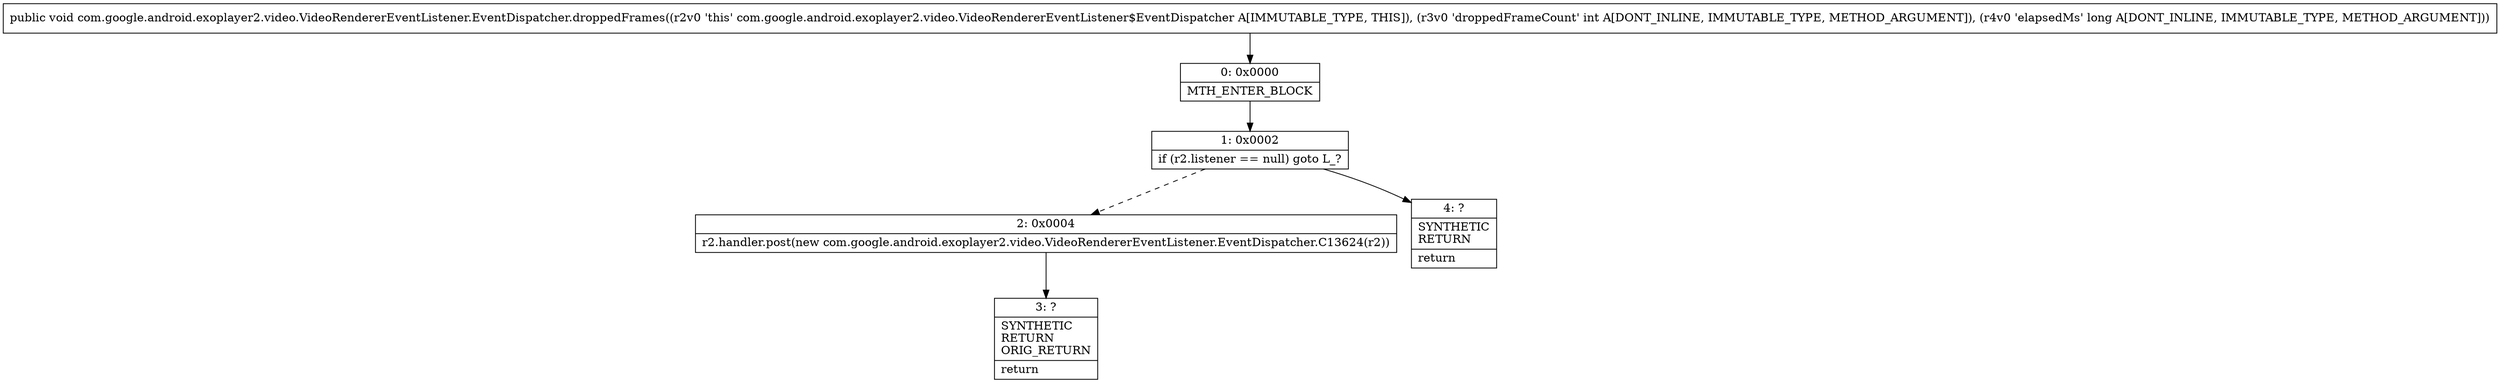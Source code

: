 digraph "CFG forcom.google.android.exoplayer2.video.VideoRendererEventListener.EventDispatcher.droppedFrames(IJ)V" {
Node_0 [shape=record,label="{0\:\ 0x0000|MTH_ENTER_BLOCK\l}"];
Node_1 [shape=record,label="{1\:\ 0x0002|if (r2.listener == null) goto L_?\l}"];
Node_2 [shape=record,label="{2\:\ 0x0004|r2.handler.post(new com.google.android.exoplayer2.video.VideoRendererEventListener.EventDispatcher.C13624(r2))\l}"];
Node_3 [shape=record,label="{3\:\ ?|SYNTHETIC\lRETURN\lORIG_RETURN\l|return\l}"];
Node_4 [shape=record,label="{4\:\ ?|SYNTHETIC\lRETURN\l|return\l}"];
MethodNode[shape=record,label="{public void com.google.android.exoplayer2.video.VideoRendererEventListener.EventDispatcher.droppedFrames((r2v0 'this' com.google.android.exoplayer2.video.VideoRendererEventListener$EventDispatcher A[IMMUTABLE_TYPE, THIS]), (r3v0 'droppedFrameCount' int A[DONT_INLINE, IMMUTABLE_TYPE, METHOD_ARGUMENT]), (r4v0 'elapsedMs' long A[DONT_INLINE, IMMUTABLE_TYPE, METHOD_ARGUMENT])) }"];
MethodNode -> Node_0;
Node_0 -> Node_1;
Node_1 -> Node_2[style=dashed];
Node_1 -> Node_4;
Node_2 -> Node_3;
}

